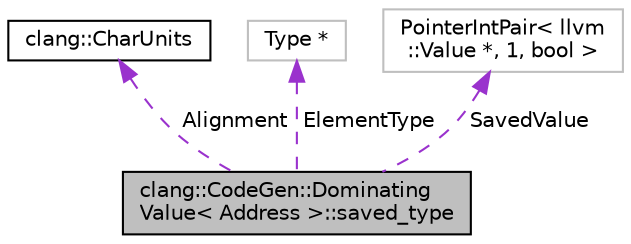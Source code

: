 digraph "clang::CodeGen::DominatingValue&lt; Address &gt;::saved_type"
{
 // LATEX_PDF_SIZE
  bgcolor="transparent";
  edge [fontname="Helvetica",fontsize="10",labelfontname="Helvetica",labelfontsize="10"];
  node [fontname="Helvetica",fontsize="10",shape=record];
  Node1 [label="clang::CodeGen::Dominating\lValue\< Address \>::saved_type",height=0.2,width=0.4,color="black", fillcolor="grey75", style="filled", fontcolor="black",tooltip=" "];
  Node2 -> Node1 [dir="back",color="darkorchid3",fontsize="10",style="dashed",label=" Alignment" ,fontname="Helvetica"];
  Node2 [label="clang::CharUnits",height=0.2,width=0.4,color="black",URL="$classclang_1_1CharUnits.html",tooltip="CharUnits - This is an opaque type for sizes expressed in character units."];
  Node3 -> Node1 [dir="back",color="darkorchid3",fontsize="10",style="dashed",label=" ElementType" ,fontname="Helvetica"];
  Node3 [label="Type *",height=0.2,width=0.4,color="grey75",tooltip=" "];
  Node4 -> Node1 [dir="back",color="darkorchid3",fontsize="10",style="dashed",label=" SavedValue" ,fontname="Helvetica"];
  Node4 [label="PointerIntPair\< llvm\l::Value *, 1, bool \>",height=0.2,width=0.4,color="grey75",tooltip=" "];
}
